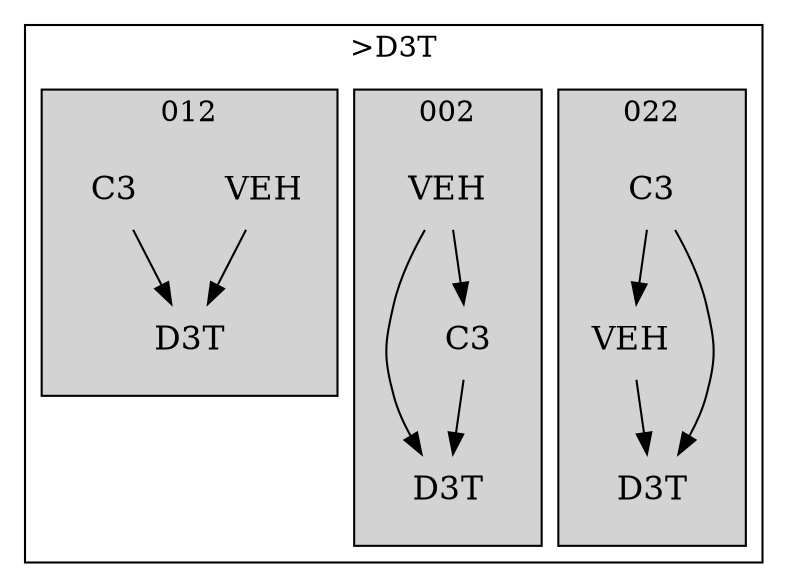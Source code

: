 strict digraph FirstlevelCluster {
	labelloc = "t";
	compound = false;
	subgraph cluster_0 {
	label= ">D3T";
		subgraph	cluster_2 {
		label = "022";
			style = filled;
			node	[label = VEH, shape = plaintext, fontsize = 16] VEH2;
			node	[label = D3T, shape = plaintext, fontsize = 16] D3T2;
			node	[label = C3, shape = plaintext, fontsize = 16] C32;
			VEH2->D3T2;C32->VEH2;C32->D3T2;			}
		subgraph	cluster_3 {
		label = "002";
			style = filled;
			node	[label = VEH, shape = plaintext, fontsize = 16] VEH3;
			node	[label = D3T, shape = plaintext, fontsize = 16] D3T3;
			node	[label = C3, shape = plaintext, fontsize = 16] C33;
			VEH3->D3T3;VEH3->C33;C33->D3T3;			}
		subgraph	cluster_4 {
		label = "012";
			style = filled;
			node	[label = VEH, shape = plaintext, fontsize = 16] VEH4;
			node	[label = D3T, shape = plaintext, fontsize = 16] D3T4;
			node	[label = C3, shape = plaintext, fontsize = 16] C34;
			VEH4->D3T4;C34->D3T4;			}
}}